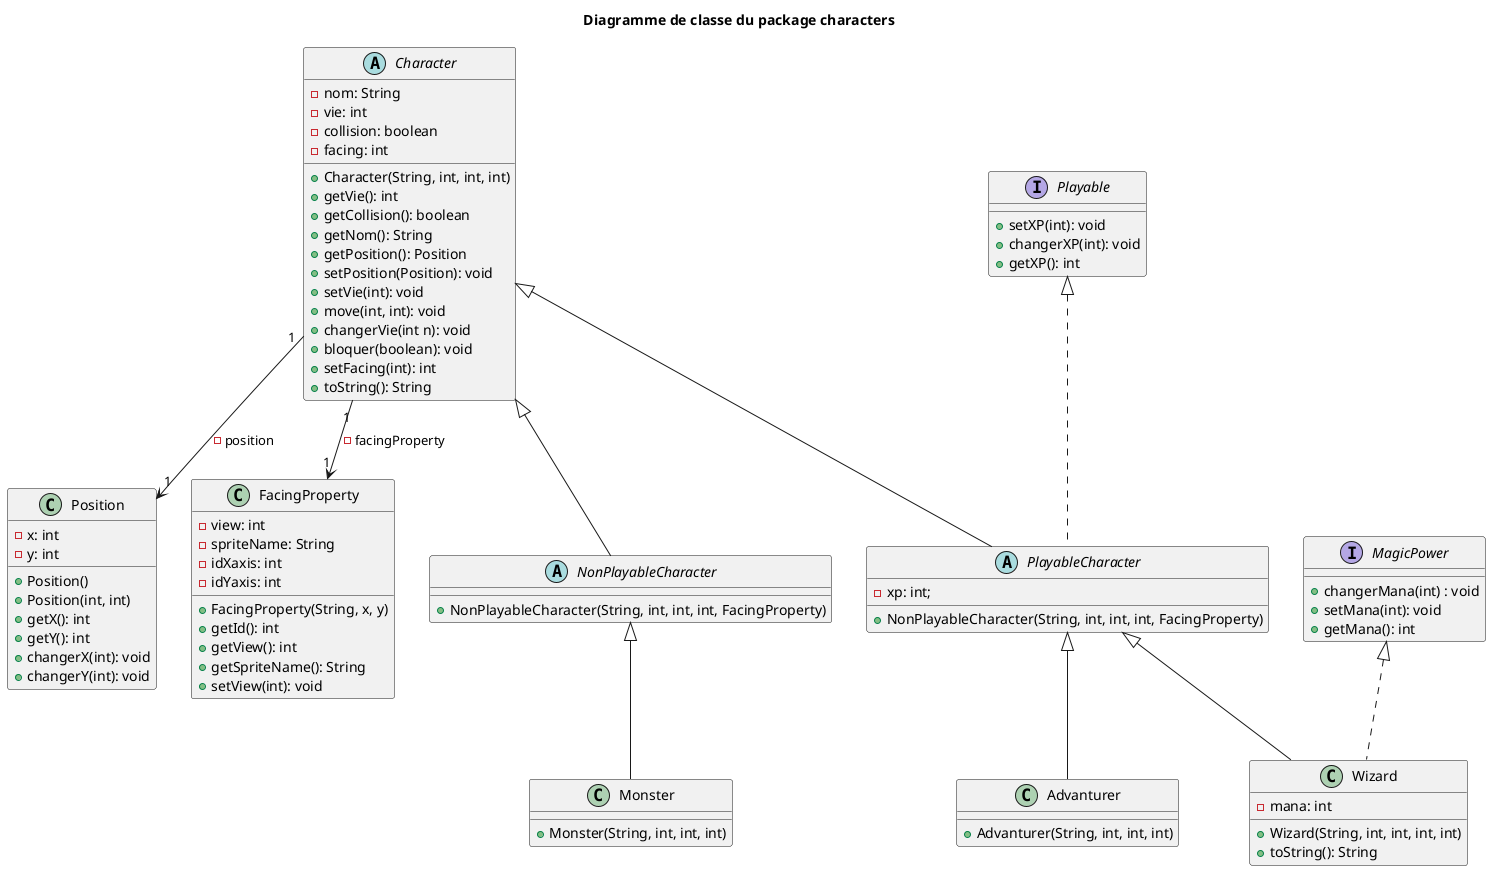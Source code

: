 @startuml

title Diagramme de classe du package characters

Character "1" --> "1" Position : - position

Character "1" --> "1" FacingProperty : - facingProperty

abstract class Character {
    + Character(String, int, int, int)
    - nom: String
    - vie: int
    - collision: boolean
    - facing: int
    + getVie(): int
    + getCollision(): boolean
    + getNom(): String
    + getPosition(): Position
    + setPosition(Position): void
    + setVie(int): void 
    + move(int, int): void
    + changerVie(int n): void
    + bloquer(boolean): void
    + setFacing(int): int
    + toString(): String
}

interface Playable {
    + setXP(int): void
    + changerXP(int): void
    + getXP(): int
}

interface MagicPower {
    + changerMana(int) : void
    + setMana(int): void
    + getMana(): int
}

abstract class NonPlayableCharacter extends Character {
    + NonPlayableCharacter(String, int, int, int, FacingProperty)
}
abstract class PlayableCharacter extends Character implements Playable {
    - xp: int;
    + NonPlayableCharacter(String, int, int, int, FacingProperty)
}

class Advanturer extends PlayableCharacter {
    + Advanturer(String, int, int, int)
}
class Wizard extends PlayableCharacter implements MagicPower {
    - mana: int
    + Wizard(String, int, int, int, int)
    + toString(): String
}

class Monster extends NonPlayableCharacter {
    + Monster(String, int, int, int)
}

class Position {
    + Position()
    + Position(int, int)
    - x: int
    - y: int
    + getX(): int
    + getY(): int
    + changerX(int): void
    + changerY(int): void
}

class FacingProperty {
    - view: int
    - spriteName: String
    - idXaxis: int
    - idYaxis: int
    + FacingProperty(String, x, y)
    + getId(): int
    + getView(): int
    + getSpriteName(): String
    + setView(int): void
}

@enduml